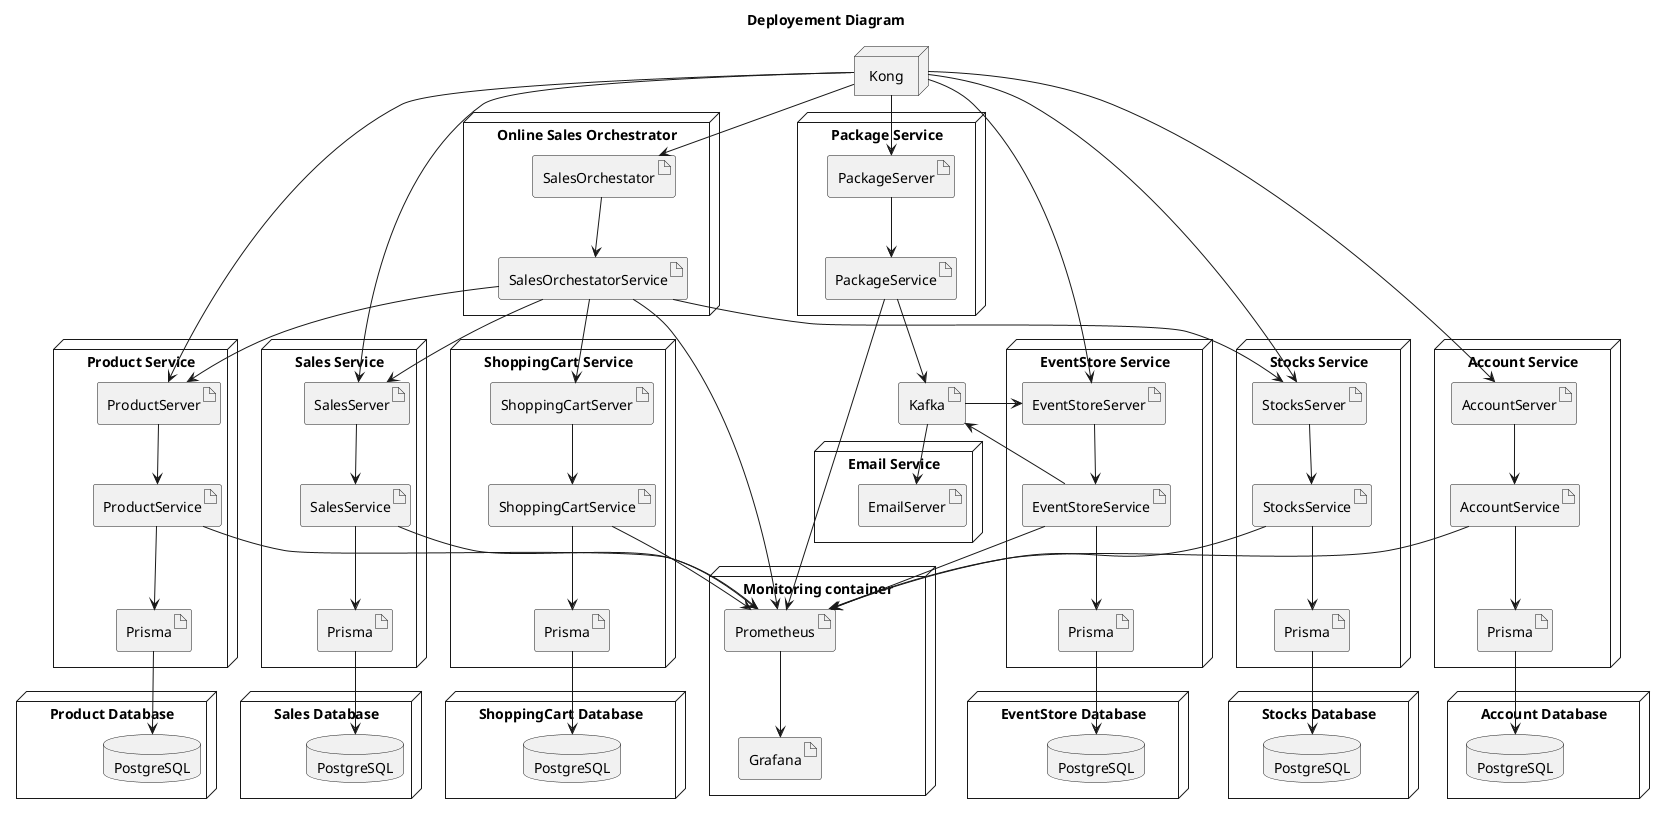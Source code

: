@startuml deployement
title Deployement Diagram

node "Monitoring container" {
    artifact Prometheus
    artifact Grafana
}

node "Kong" {

}


node "Product Database" {
    database "PostgreSQL" as ProductDB
}

node "Product Service"  {
    artifact ProductServer
    artifact ProductService
    artifact "Prisma" as ProductPrisma
}

    [Kong] --> [ProductServer]
    [ProductServer] --> [ProductService]
    [ProductService] --> [Prometheus]
    [ProductService] --> [ProductPrisma]
    [ProductPrisma] --> [ProductDB]

node "Sales Database" {
    database "PostgreSQL" as SalesDB
}

node "Sales Service"  {
    artifact SalesServer
    artifact SalesService
    artifact "Prisma" as SalesPrisma
}

    [Kong] --> [SalesServer]
    [SalesServer] --> [SalesService]
    [SalesService] --> [Prometheus]
    [SalesService] --> [SalesPrisma]
    [SalesPrisma] --> [SalesDB]

node "Stocks Database" {
    database "PostgreSQL" as StocksDB
}

node "Stocks Service"  {
    artifact StocksServer
    artifact StocksService
    artifact "Prisma" as StocksPrisma
}

    [Kong] --> [StocksServer]
    [StocksServer] --> [StocksService]
    [StocksService] --> [Prometheus]
    [StocksService] --> [StocksPrisma]
    [StocksPrisma] --> [StocksDB]



node "Account Database" {
    database "PostgreSQL" as AccountDB
}

node "Account Service"  {
    artifact AccountServer
    artifact AccountService
    artifact "Prisma" as AccountPrisma
}

    [Kong] --> [AccountServer]
    [AccountServer] --> [AccountService]
    [AccountService] --> [Prometheus]
    [AccountService] --> [AccountPrisma]
    [AccountPrisma] --> [AccountDB]

node "ShoppingCart Database" {
    database "PostgreSQL" as ShoppingCartDB
}

node "ShoppingCart Service"  {
    artifact ShoppingCartServer
    artifact ShoppingCartService
    artifact "Prisma" as ShoppingCartPrisma
}

    [ShoppingCartServer] --> [ShoppingCartService]
    [ShoppingCartService] --> [Prometheus]
    [ShoppingCartService] --> [ShoppingCartPrisma]
    [ShoppingCartPrisma] --> [ShoppingCartDB]

artifact Kafka

node "Package Service" {
    artifact PackageServer
    artifact PackageService
}

    [Kong] --> [PackageServer]
    [PackageServer] --> [PackageService]
    [PackageService] --> [Kafka]
    [PackageService] --> [Prometheus]

node "EventStore Service"{
    artifact EventStoreServer
    artifact EventStoreService
    artifact "Prisma" as EventStorePrisma
}

node "EventStore Database" {
    database "PostgreSQL" as EventStoreDB
}

    [Kafka] --> [EventStoreServer]
    [Kong] --> [EventStoreServer]
    [EventStoreServer] --> [EventStoreService]
    [EventStoreService] --> [EventStorePrisma]
    [EventStorePrisma] --> [EventStoreDB]
    [EventStoreService] --> [Kafka]
    [EventStoreService] --> [Prometheus]

node "Email Service"{
    artifact EmailServer
}

    [Kafka] --> [EmailServer]


node "Online Sales Orchestrator"  {
    artifact SalesOrchestator
    artifact SalesOrchestatorService
}

    [Kong] --> [SalesOrchestator]
    [SalesOrchestator] --> [SalesOrchestatorService]
    [SalesOrchestatorService] --> [Prometheus]

    [SalesOrchestatorService] --> [ShoppingCartServer]
    [SalesOrchestatorService] --> [ProductServer]
    [SalesOrchestatorService] --> [SalesServer]
    [SalesOrchestatorService] --> [StocksServer]



    [Prometheus] --> [Grafana]
@enduml